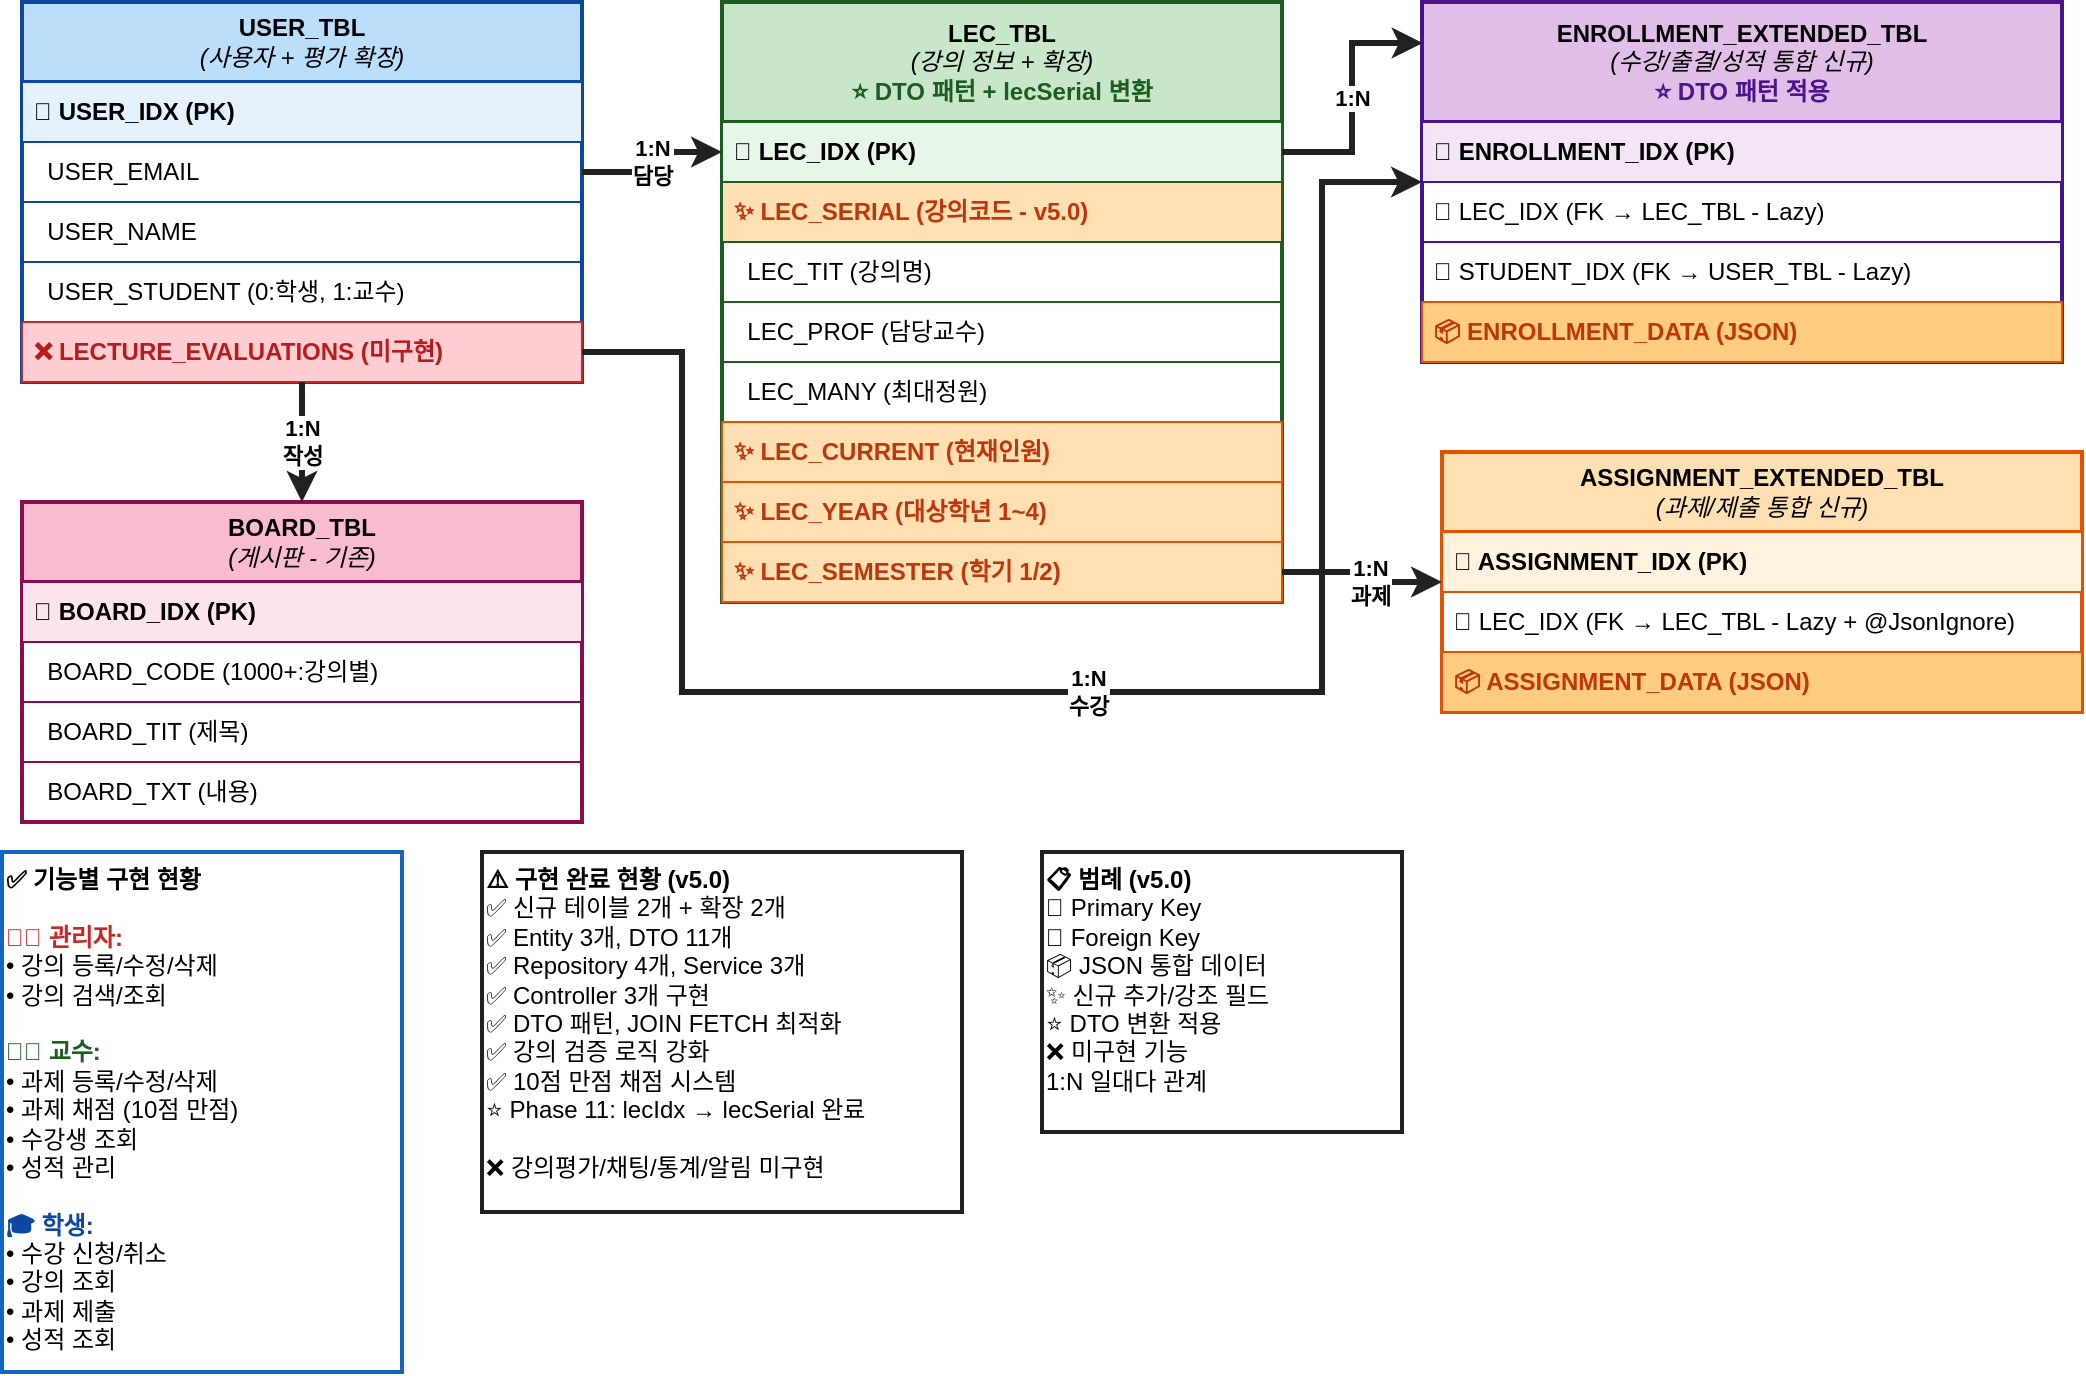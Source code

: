 <mxfile version="28.2.7">
  <diagram id="ERD-Diagram" name="LMS ERD v5.0 (Phase 11: lecIdx → lecSerial 마이그레이션 완료)">
    <mxGraphModel dx="1426" dy="777" grid="1" gridSize="10" guides="1" tooltips="1" connect="1" arrows="1" fold="1" page="1" pageScale="1" pageWidth="1100" pageHeight="850" background="light-dark(#FFFFFF,#FFFFFF)" math="0" shadow="0">
      <root>
        <mxCell id="0" />
        <mxCell id="1" parent="0" />
        <mxCell id="user-table" value="&lt;b&gt;USER_TBL&lt;/b&gt;&lt;br&gt;&lt;i&gt;(사용자 + 평가 확장)&lt;/i&gt;" style="swimlane;fontStyle=0;childLayout=stackLayout;horizontal=1;startSize=40;horizontalStack=0;resizeParent=1;resizeParentMax=0;resizeLast=0;collapsible=1;marginBottom=0;whiteSpace=wrap;html=1;fillColor=#BBDEFB;strokeColor=#0D47A1;strokeWidth=2;labelBackgroundColor=none;fontColor=#000000;" parent="1" vertex="1">
          <mxGeometry x="50" y="15" width="280" height="190" as="geometry" />
        </mxCell>
        <mxCell id="user-1" value="🔑 USER_IDX (PK)" style="text;strokeColor=#0D47A1;strokeWidth=1;fillColor=#E3F2FD;align=left;verticalAlign=middle;spacingLeft=4;spacingRight=4;overflow=hidden;points=[[0,0.5],[1,0.5]];portConstraint=eastwest;rotatable=0;whiteSpace=wrap;html=1;fontStyle=1;labelBackgroundColor=none;fontColor=#000000;" parent="user-table" vertex="1">
          <mxGeometry y="40" width="280" height="30" as="geometry" />
        </mxCell>
        <mxCell id="user-2" value="&amp;nbsp;&amp;nbsp;USER_EMAIL" style="text;strokeColor=#0D47A1;strokeWidth=1;fillColor=none;align=left;verticalAlign=middle;spacingLeft=4;spacingRight=4;overflow=hidden;points=[[0,0.5],[1,0.5]];portConstraint=eastwest;rotatable=0;whiteSpace=wrap;html=1;labelBackgroundColor=none;fontColor=light-dark(#000000,#000000);" parent="user-table" vertex="1">
          <mxGeometry y="70" width="280" height="30" as="geometry" />
        </mxCell>
        <mxCell id="user-3" value="&amp;nbsp;&amp;nbsp;USER_NAME" style="text;strokeColor=#0D47A1;strokeWidth=1;fillColor=none;align=left;verticalAlign=middle;spacingLeft=4;spacingRight=4;overflow=hidden;points=[[0,0.5],[1,0.5]];portConstraint=eastwest;rotatable=0;whiteSpace=wrap;html=1;labelBackgroundColor=none;fontColor=light-dark(#000000,#000000);" parent="user-table" vertex="1">
          <mxGeometry y="100" width="280" height="30" as="geometry" />
        </mxCell>
        <mxCell id="user-4" value="&amp;nbsp;&amp;nbsp;USER_STUDENT (0:학생, 1:교수)" style="text;strokeColor=#0D47A1;strokeWidth=1;fillColor=none;align=left;verticalAlign=middle;spacingLeft=4;spacingRight=4;overflow=hidden;points=[[0,0.5],[1,0.5]];portConstraint=eastwest;rotatable=0;whiteSpace=wrap;html=1;labelBackgroundColor=none;fontColor=light-dark(#000000,#000000);" parent="user-table" vertex="1">
          <mxGeometry y="130" width="280" height="30" as="geometry" />
        </mxCell>
        <mxCell id="user-5" value="❌ LECTURE_EVALUATIONS (미구현)" style="text;strokeColor=#C62828;strokeWidth=1;fillColor=#FFCDD2;align=left;verticalAlign=middle;spacingLeft=4;spacingRight=4;overflow=hidden;points=[[0,0.5],[1,0.5]];portConstraint=eastwest;rotatable=0;whiteSpace=wrap;html=1;fontStyle=1;labelBackgroundColor=none;fontColor=#B71C1C;" parent="user-table" vertex="1">
          <mxGeometry y="160" width="280" height="30" as="geometry" />
        </mxCell>
        <mxCell id="lec-table" value="&lt;b&gt;LEC_TBL&lt;/b&gt;&lt;br&gt;&lt;i&gt;(강의 정보 + 확장)&lt;/i&gt;&lt;br&gt;&lt;span style=&quot;color:#1B5E20;font-weight:bold;&quot;&gt;⭐ DTO 패턴 + lecSerial 변환&lt;/span&gt;" style="swimlane;fontStyle=0;childLayout=stackLayout;horizontal=1;startSize=60;horizontalStack=0;resizeParent=1;resizeParentMax=0;resizeLast=0;collapsible=1;marginBottom=0;whiteSpace=wrap;html=1;fillColor=#C8E6C9;strokeColor=#1B5E20;strokeWidth=2;labelBackgroundColor=none;fontColor=#000000;" parent="1" vertex="1">
          <mxGeometry x="400" y="15" width="280" height="300" as="geometry" />
        </mxCell>
        <mxCell id="lec-1" value="🔑 LEC_IDX (PK)" style="text;strokeColor=#1B5E20;strokeWidth=1;fillColor=#E8F5E9;align=left;verticalAlign=middle;spacingLeft=4;spacingRight=4;overflow=hidden;points=[[0,0.5],[1,0.5]];portConstraint=eastwest;rotatable=0;whiteSpace=wrap;html=1;fontStyle=1;labelBackgroundColor=none;fontColor=#000000;" parent="lec-table" vertex="1">
          <mxGeometry y="60" width="280" height="30" as="geometry" />
        </mxCell>
        <mxCell id="lec-2" value="✨ LEC_SERIAL (강의코드 - v5.0)" style="text;strokeColor=#1B5E20;strokeWidth=1;fillColor=#FFE0B2;align=left;verticalAlign=middle;spacingLeft=4;spacingRight=4;overflow=hidden;points=[[0,0.5],[1,0.5]];portConstraint=eastwest;rotatable=0;whiteSpace=wrap;html=1;fontStyle=1;labelBackgroundColor=none;fontColor=#BF360C;" parent="lec-table" vertex="1">
          <mxGeometry y="90" width="280" height="30" as="geometry" />
        </mxCell>
        <mxCell id="lec-3" value="&amp;nbsp;&amp;nbsp;LEC_TIT (강의명)" style="text;strokeColor=#1B5E20;strokeWidth=1;fillColor=none;align=left;verticalAlign=middle;spacingLeft=4;spacingRight=4;overflow=hidden;points=[[0,0.5],[1,0.5]];portConstraint=eastwest;rotatable=0;whiteSpace=wrap;html=1;labelBackgroundColor=none;fontColor=light-dark(#000000,#000000);" parent="lec-table" vertex="1">
          <mxGeometry y="120" width="280" height="30" as="geometry" />
        </mxCell>
        <mxCell id="lec-4" value="&amp;nbsp;&amp;nbsp;LEC_PROF (담당교수)" style="text;strokeColor=#1B5E20;strokeWidth=1;fillColor=none;align=left;verticalAlign=middle;spacingLeft=4;spacingRight=4;overflow=hidden;points=[[0,0.5],[1,0.5]];portConstraint=eastwest;rotatable=0;whiteSpace=wrap;html=1;labelBackgroundColor=none;fontColor=light-dark(#000000,#000000);" parent="lec-table" vertex="1">
          <mxGeometry y="150" width="280" height="30" as="geometry" />
        </mxCell>
        <mxCell id="lec-9" value="&amp;nbsp;&amp;nbsp;LEC_MANY (최대정원)" style="text;strokeColor=#1B5E20;strokeWidth=1;fillColor=none;align=left;verticalAlign=middle;spacingLeft=4;spacingRight=4;overflow=hidden;points=[[0,0.5],[1,0.5]];portConstraint=eastwest;rotatable=0;whiteSpace=wrap;html=1;labelBackgroundColor=none;fontColor=light-dark(#000000,#000000);" parent="lec-table" vertex="1">
          <mxGeometry y="180" width="280" height="30" as="geometry" />
        </mxCell>
        <mxCell id="lec-5" value="✨ LEC_CURRENT (현재인원)" style="text;strokeColor=#E65100;strokeWidth=1;fillColor=#FFE0B2;align=left;verticalAlign=middle;spacingLeft=4;spacingRight=4;overflow=hidden;points=[[0,0.5],[1,0.5]];portConstraint=eastwest;rotatable=0;whiteSpace=wrap;html=1;fontStyle=1;labelBackgroundColor=none;fontColor=#BF360C;" parent="lec-table" vertex="1">
          <mxGeometry y="210" width="280" height="30" as="geometry" />
        </mxCell>
        <mxCell id="lec-7" value="✨ LEC_YEAR (대상학년 1~4)" style="text;strokeColor=#E65100;strokeWidth=1;fillColor=#FFE0B2;align=left;verticalAlign=middle;spacingLeft=4;spacingRight=4;overflow=hidden;points=[[0,0.5],[1,0.5]];portConstraint=eastwest;rotatable=0;whiteSpace=wrap;html=1;fontStyle=1;labelBackgroundColor=none;fontColor=#BF360C;" parent="lec-table" vertex="1">
          <mxGeometry y="240" width="280" height="30" as="geometry" />
        </mxCell>
        <mxCell id="lec-8" value="✨ LEC_SEMESTER (학기 1/2)" style="text;strokeColor=#E65100;strokeWidth=1;fillColor=#FFE0B2;align=left;verticalAlign=middle;spacingLeft=4;spacingRight=4;overflow=hidden;points=[[0,0.5],[1,0.5]];portConstraint=eastwest;rotatable=0;whiteSpace=wrap;html=1;fontStyle=1;labelBackgroundColor=none;fontColor=#BF360C;" parent="lec-table" vertex="1">
          <mxGeometry y="270" width="280" height="30" as="geometry" />
        </mxCell>
        <mxCell id="enroll-table" value="&lt;b&gt;ENROLLMENT_EXTENDED_TBL&lt;/b&gt;&lt;br&gt;&lt;i&gt;(수강/출결/성적 통합 신규)&lt;/i&gt;&lt;br&gt;&lt;span style=&quot;color:#4A148C;font-weight:bold;&quot;&gt;⭐ DTO 패턴 적용&lt;/span&gt;" style="swimlane;fontStyle=0;childLayout=stackLayout;horizontal=1;startSize=60;horizontalStack=0;resizeParent=1;resizeParentMax=0;resizeLast=0;collapsible=1;marginBottom=0;whiteSpace=wrap;html=1;fillColor=#E1BEE7;strokeColor=#4A148C;strokeWidth=2;labelBackgroundColor=none;fontColor=#000000;" parent="1" vertex="1">
          <mxGeometry x="750" y="15" width="320" height="180" as="geometry" />
        </mxCell>
        <mxCell id="enroll-1" value="🔑 ENROLLMENT_IDX (PK)" style="text;strokeColor=#4A148C;strokeWidth=1;fillColor=#F3E5F5;align=left;verticalAlign=middle;spacingLeft=4;spacingRight=4;overflow=hidden;points=[[0,0.5],[1,0.5]];portConstraint=eastwest;rotatable=0;whiteSpace=wrap;html=1;fontStyle=1;labelBackgroundColor=none;fontColor=#000000;" parent="enroll-table" vertex="1">
          <mxGeometry y="60" width="320" height="30" as="geometry" />
        </mxCell>
        <mxCell id="enroll-2" value="🔗 LEC_IDX (FK → LEC_TBL - Lazy)" style="text;strokeColor=#4A148C;strokeWidth=1;fillColor=none;align=left;verticalAlign=middle;spacingLeft=4;spacingRight=4;overflow=hidden;points=[[0,0.5],[1,0.5]];portConstraint=eastwest;rotatable=0;whiteSpace=wrap;html=1;fontColor=light-dark(#000000,#000000);labelBackgroundColor=none;" parent="enroll-table" vertex="1">
          <mxGeometry y="90" width="320" height="30" as="geometry" />
        </mxCell>
        <mxCell id="enroll-3" value="🔗 STUDENT_IDX (FK → USER_TBL - Lazy)" style="text;strokeColor=#4A148C;strokeWidth=1;fillColor=none;align=left;verticalAlign=middle;spacingLeft=4;spacingRight=4;overflow=hidden;points=[[0,0.5],[1,0.5]];portConstraint=eastwest;rotatable=0;whiteSpace=wrap;html=1;fontColor=light-dark(#000000,#000000);labelBackgroundColor=none;" parent="enroll-table" vertex="1">
          <mxGeometry y="120" width="320" height="30" as="geometry" />
        </mxCell>
        <mxCell id="enroll-4" value="📦 ENROLLMENT_DATA (JSON)" style="text;strokeColor=#E65100;strokeWidth=1;fillColor=#FFCC80;align=left;verticalAlign=middle;spacingLeft=4;spacingRight=4;overflow=hidden;points=[[0,0.5],[1,0.5]];portConstraint=eastwest;rotatable=0;whiteSpace=wrap;html=1;fontStyle=1;labelBackgroundColor=none;fontColor=#BF360C;" parent="enroll-table" vertex="1">
          <mxGeometry y="150" width="320" height="30" as="geometry" />
        </mxCell>
        <mxCell id="assign-table" value="&lt;b&gt;ASSIGNMENT_EXTENDED_TBL&lt;/b&gt;&lt;br&gt;&lt;i&gt;(과제/제출 통합 신규)&lt;/i&gt;" style="swimlane;fontStyle=0;childLayout=stackLayout;horizontal=1;startSize=40;horizontalStack=0;resizeParent=1;resizeParentMax=0;resizeLast=0;collapsible=1;marginBottom=0;whiteSpace=wrap;html=1;fillColor=#FFE0B2;strokeColor=#E65100;strokeWidth=2;labelBackgroundColor=none;fontColor=#000000;" parent="1" vertex="1">
          <mxGeometry x="760" y="240" width="320" height="130" as="geometry" />
        </mxCell>
        <mxCell id="assign-1" value="🔑 ASSIGNMENT_IDX (PK)" style="text;strokeColor=#E65100;strokeWidth=1;fillColor=#FFF3E0;align=left;verticalAlign=middle;spacingLeft=4;spacingRight=4;overflow=hidden;points=[[0,0.5],[1,0.5]];portConstraint=eastwest;rotatable=0;whiteSpace=wrap;html=1;fontStyle=1;labelBackgroundColor=none;fontColor=#000000;" parent="assign-table" vertex="1">
          <mxGeometry y="40" width="320" height="30" as="geometry" />
        </mxCell>
        <mxCell id="assign-2" value="🔗 LEC_IDX (FK → LEC_TBL - Lazy + @JsonIgnore)" style="text;strokeColor=#E65100;strokeWidth=1;fillColor=none;align=left;verticalAlign=middle;spacingLeft=4;spacingRight=4;overflow=hidden;points=[[0,0.5],[1,0.5]];portConstraint=eastwest;rotatable=0;whiteSpace=wrap;html=1;fontColor=light-dark(#000000,#000000);labelBackgroundColor=none;" parent="assign-table" vertex="1">
          <mxGeometry y="70" width="320" height="30" as="geometry" />
        </mxCell>
        <mxCell id="assign-3" value="📦 ASSIGNMENT_DATA (JSON)" style="text;strokeColor=#E65100;strokeWidth=1;fillColor=#FFCC80;align=left;verticalAlign=middle;spacingLeft=4;spacingRight=4;overflow=hidden;points=[[0,0.5],[1,0.5]];portConstraint=eastwest;rotatable=0;whiteSpace=wrap;html=1;fontStyle=1;labelBackgroundColor=none;fontColor=#BF360C;" parent="assign-table" vertex="1">
          <mxGeometry y="100" width="320" height="30" as="geometry" />
        </mxCell>
        <mxCell id="board-table" value="&lt;b&gt;BOARD_TBL&lt;/b&gt;&lt;br&gt;&lt;i&gt;(게시판 - 기존)&lt;/i&gt;" style="swimlane;fontStyle=0;childLayout=stackLayout;horizontal=1;startSize=40;horizontalStack=0;resizeParent=1;resizeParentMax=0;resizeLast=0;collapsible=1;marginBottom=0;whiteSpace=wrap;html=1;fillColor=#F8BBD0;strokeColor=#880E4F;strokeWidth=2;fontColor=#000000;labelBackgroundColor=none;" parent="1" vertex="1">
          <mxGeometry x="50" y="265" width="280" height="160" as="geometry" />
        </mxCell>
        <mxCell id="board-1" value="🔑 BOARD_IDX (PK)" style="text;strokeColor=#880E4F;strokeWidth=1;fillColor=#FCE4EC;align=left;verticalAlign=middle;spacingLeft=4;spacingRight=4;overflow=hidden;points=[[0,0.5],[1,0.5]];portConstraint=eastwest;rotatable=0;whiteSpace=wrap;html=1;fontStyle=1;labelBackgroundColor=none;fontColor=#000000;" parent="board-table" vertex="1">
          <mxGeometry y="40" width="280" height="30" as="geometry" />
        </mxCell>
        <mxCell id="board-2" value="&amp;nbsp;&amp;nbsp;BOARD_CODE (1000+:강의별)" style="text;strokeColor=#880E4F;strokeWidth=1;fillColor=none;align=left;verticalAlign=middle;spacingLeft=4;spacingRight=4;overflow=hidden;points=[[0,0.5],[1,0.5]];portConstraint=eastwest;rotatable=0;whiteSpace=wrap;html=1;labelBackgroundColor=none;fontColor=light-dark(#000000,#000000);" parent="board-table" vertex="1">
          <mxGeometry y="70" width="280" height="30" as="geometry" />
        </mxCell>
        <mxCell id="board-3" value="&amp;nbsp;&amp;nbsp;BOARD_TIT (제목)" style="text;strokeColor=#880E4F;strokeWidth=1;fillColor=none;align=left;verticalAlign=middle;spacingLeft=4;spacingRight=4;overflow=hidden;points=[[0,0.5],[1,0.5]];portConstraint=eastwest;rotatable=0;whiteSpace=wrap;html=1;labelBackgroundColor=none;fontColor=light-dark(#000000,#000000);" parent="board-table" vertex="1">
          <mxGeometry y="100" width="280" height="30" as="geometry" />
        </mxCell>
        <mxCell id="board-4" value="&amp;nbsp;&amp;nbsp;BOARD_TXT (내용)" style="text;strokeColor=#880E4F;strokeWidth=1;fillColor=none;align=left;verticalAlign=middle;spacingLeft=4;spacingRight=4;overflow=hidden;points=[[0,0.5],[1,0.5]];portConstraint=eastwest;rotatable=0;whiteSpace=wrap;html=1;labelBackgroundColor=none;fontColor=light-dark(#000000,#000000);" parent="board-table" vertex="1">
          <mxGeometry y="130" width="280" height="30" as="geometry" />
        </mxCell>
        <mxCell id="rel-1" value="1:N&lt;br&gt;담당" style="rounded=0;orthogonalLoop=1;jettySize=auto;html=1;exitX=1;exitY=0.5;exitDx=0;exitDy=0;entryX=0;entryY=0.25;entryDx=0;entryDy=0;strokeWidth=3;strokeColor=light-dark(#212121,#FF8000);endArrow=classic;endFill=1;labelBackgroundColor=#FFFFFF;fontColor=#000000;edgeStyle=orthogonalEdgeStyle;fontStyle=1;" parent="1" source="user-2" target="lec-table" edge="1">
          <mxGeometry x="0.005" relative="1" as="geometry">
            <mxPoint as="offset" />
          </mxGeometry>
        </mxCell>
        <mxCell id="rel-2" value="1:N&lt;br&gt;수강" style="rounded=0;orthogonalLoop=1;jettySize=auto;html=1;entryX=0;entryY=0.5;entryDx=0;entryDy=0;strokeWidth=3;strokeColor=light-dark(#212121,#FF8000);endArrow=classic;endFill=1;edgeStyle=orthogonalEdgeStyle;labelBackgroundColor=#FFFFFF;fontColor=#000000;fontStyle=1;" parent="1" target="enroll-table" edge="1">
          <mxGeometry relative="1" as="geometry">
            <Array as="points">
              <mxPoint x="380" y="190" />
              <mxPoint x="380" y="360" />
              <mxPoint x="700" y="360" />
              <mxPoint x="700" y="105" />
            </Array>
            <mxPoint x="330" y="190" as="sourcePoint" />
          </mxGeometry>
        </mxCell>
        <mxCell id="rel-3" value="1:N" style="rounded=0;orthogonalLoop=1;jettySize=auto;html=1;exitX=1;exitY=0.25;exitDx=0;exitDy=0;entryX=0.001;entryY=0.114;entryDx=0;entryDy=0;strokeWidth=3;strokeColor=light-dark(#212121,#FF8000);endArrow=classic;endFill=1;edgeStyle=orthogonalEdgeStyle;labelBackgroundColor=#FFFFFF;fontColor=#000000;fontStyle=1;entryPerimeter=0;" parent="1" source="lec-table" target="enroll-table" edge="1">
          <mxGeometry relative="1" as="geometry" />
        </mxCell>
        <mxCell id="rel-4" value="1:N&lt;br&gt;과제" style="rounded=0;orthogonalLoop=1;jettySize=auto;html=1;exitX=1;exitY=0.5;exitDx=0;exitDy=0;entryX=0;entryY=0.5;entryDx=0;entryDy=0;strokeWidth=3;strokeColor=light-dark(#212121,#FF8000);endArrow=classic;endFill=1;labelBackgroundColor=#FFFFFF;fontColor=#000000;fontStyle=1;edgeStyle=orthogonalEdgeStyle;" parent="1" source="lec-8" target="assign-table" edge="1">
          <mxGeometry x="0.143" relative="1" as="geometry">
            <mxPoint as="offset" />
          </mxGeometry>
        </mxCell>
        <mxCell id="rel-5" value="1:N&lt;br&gt;작성" style="edgeStyle=orthogonalEdgeStyle;rounded=0;orthogonalLoop=1;jettySize=auto;html=1;exitX=0.5;exitY=1;exitDx=0;exitDy=0;entryX=0.5;entryY=0;entryDx=0;entryDy=0;strokeWidth=3;strokeColor=light-dark(#212121,#FF8000);endArrow=classic;endFill=1;labelBackgroundColor=#FFFFFF;fontColor=#000000;fontStyle=1;" parent="1" source="user-table" target="board-table" edge="1">
          <mxGeometry relative="1" as="geometry" />
        </mxCell>
        <mxCell id="legend" value="&lt;b&gt;📋 범례 (v5.0)&lt;/b&gt;&lt;br&gt;🔑 Primary Key&lt;br&gt;🔗 Foreign Key&lt;br&gt;📦 JSON 통합 데이터&lt;br&gt;✨ 신규 추가/강조 필드&lt;br&gt;⭐ DTO 변환 적용&lt;br&gt;❌ 미구현 기능&lt;br&gt;1:N 일대다 관계" style="text;html=1;strokeColor=#212121;strokeWidth=2;fillColor=light-dark(#FFFFFF,#99FF33);align=left;verticalAlign=top;whiteSpace=wrap;rounded=0;fontColor=light-dark(#000000,#000000);labelBackgroundColor=none;" parent="1" vertex="1">
          <mxGeometry x="560" y="440" width="180" height="140" as="geometry" />
        </mxCell>
        <mxCell id="note" value="&lt;b&gt;⚠️ 구현 완료 현황 (v5.0)&lt;/b&gt;&lt;br&gt;✅ 신규 테이블 2개 + 확장 2개&lt;br&gt;✅ Entity 3개, DTO 11개&lt;br&gt;✅ Repository 4개, Service 3개&lt;br&gt;✅ Controller 3개 구현&lt;br&gt;✅ DTO 패턴, JOIN FETCH 최적화&lt;br&gt;✅ 강의 검증 로직 강화&lt;br&gt;✅ 10점 만점 채점 시스템&lt;br&gt;⭐ Phase 11: lecIdx → lecSerial 완료&lt;br&gt;&lt;br&gt;❌ 강의평가/채팅/통계/알림 미구현" style="text;html=1;strokeColor=#212121;strokeWidth=2;fillColor=light-dark(#FFFFFF,#99FF33);align=left;verticalAlign=top;whiteSpace=wrap;rounded=0;labelBackgroundColor=none;fontColor=light-dark(#000000,#000000);" parent="1" vertex="1">
          <mxGeometry x="280" y="440" width="240" height="180" as="geometry" />
        </mxCell>
        <mxCell id="features" value="&lt;b&gt;✅ 기능별 구현 현황&lt;/b&gt;&lt;br&gt;&lt;br&gt;&lt;b style=&quot;color:#C62828;&quot;&gt;👨‍💼 관리자:&lt;/b&gt;&lt;br&gt;• 강의 등록/수정/삭제&lt;br&gt;• 강의 검색/조회&lt;br&gt;&lt;br&gt;&lt;b style=&quot;color:#1B5E20;&quot;&gt;👨‍🏫 교수:&lt;/b&gt;&lt;br&gt;• 과제 등록/수정/삭제&lt;br&gt;• 과제 채점 (10점 만점)&lt;br&gt;• 수강생 조회&lt;br&gt;• 성적 관리&lt;br&gt;&lt;br&gt;&lt;b style=&quot;color:#0D47A1;&quot;&gt;🎓 학생:&lt;/b&gt;&lt;br&gt;• 수강 신청/취소&lt;br&gt;• 강의 조회&lt;br&gt;• 과제 제출&lt;br&gt;• 성적 조회" style="text;html=1;strokeColor=#1565C0;strokeWidth=2;fillColor=light-dark(#FFFFFF,#99FF33);align=left;verticalAlign=top;whiteSpace=wrap;rounded=0;labelBackgroundColor=none;fontColor=light-dark(#000000,#000000);" parent="1" vertex="1">
          <mxGeometry x="40" y="440" width="200" height="260" as="geometry" />
        </mxCell>
      </root>
    </mxGraphModel>
  </diagram>
</mxfile>
